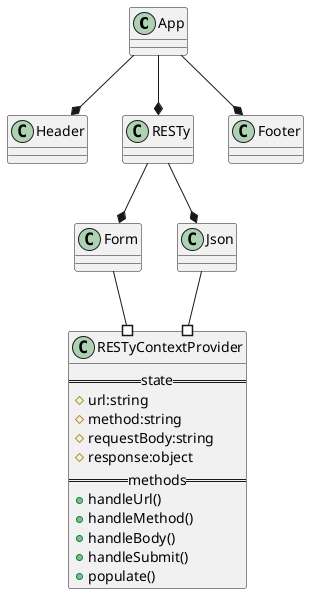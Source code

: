 @startuml block-07

class App {
}

class Header {
}


class RESTy {
}

class Form {

}

class Json {

}


class Footer {
}

class RESTyContextProvider {
  ==state==
  # url:string
  # method:string
  # requestBody:string
  # response:object
  ==methods==
  +handleUrl()
  +handleMethod()
  +handleBody()
  +handleSubmit()
  +populate()
}


App --* Header
App --* RESTy
RESTy --* Form
RESTy --* Json
Form --# RESTyContextProvider
Json --# RESTyContextProvider
App --* Footer

@enduml